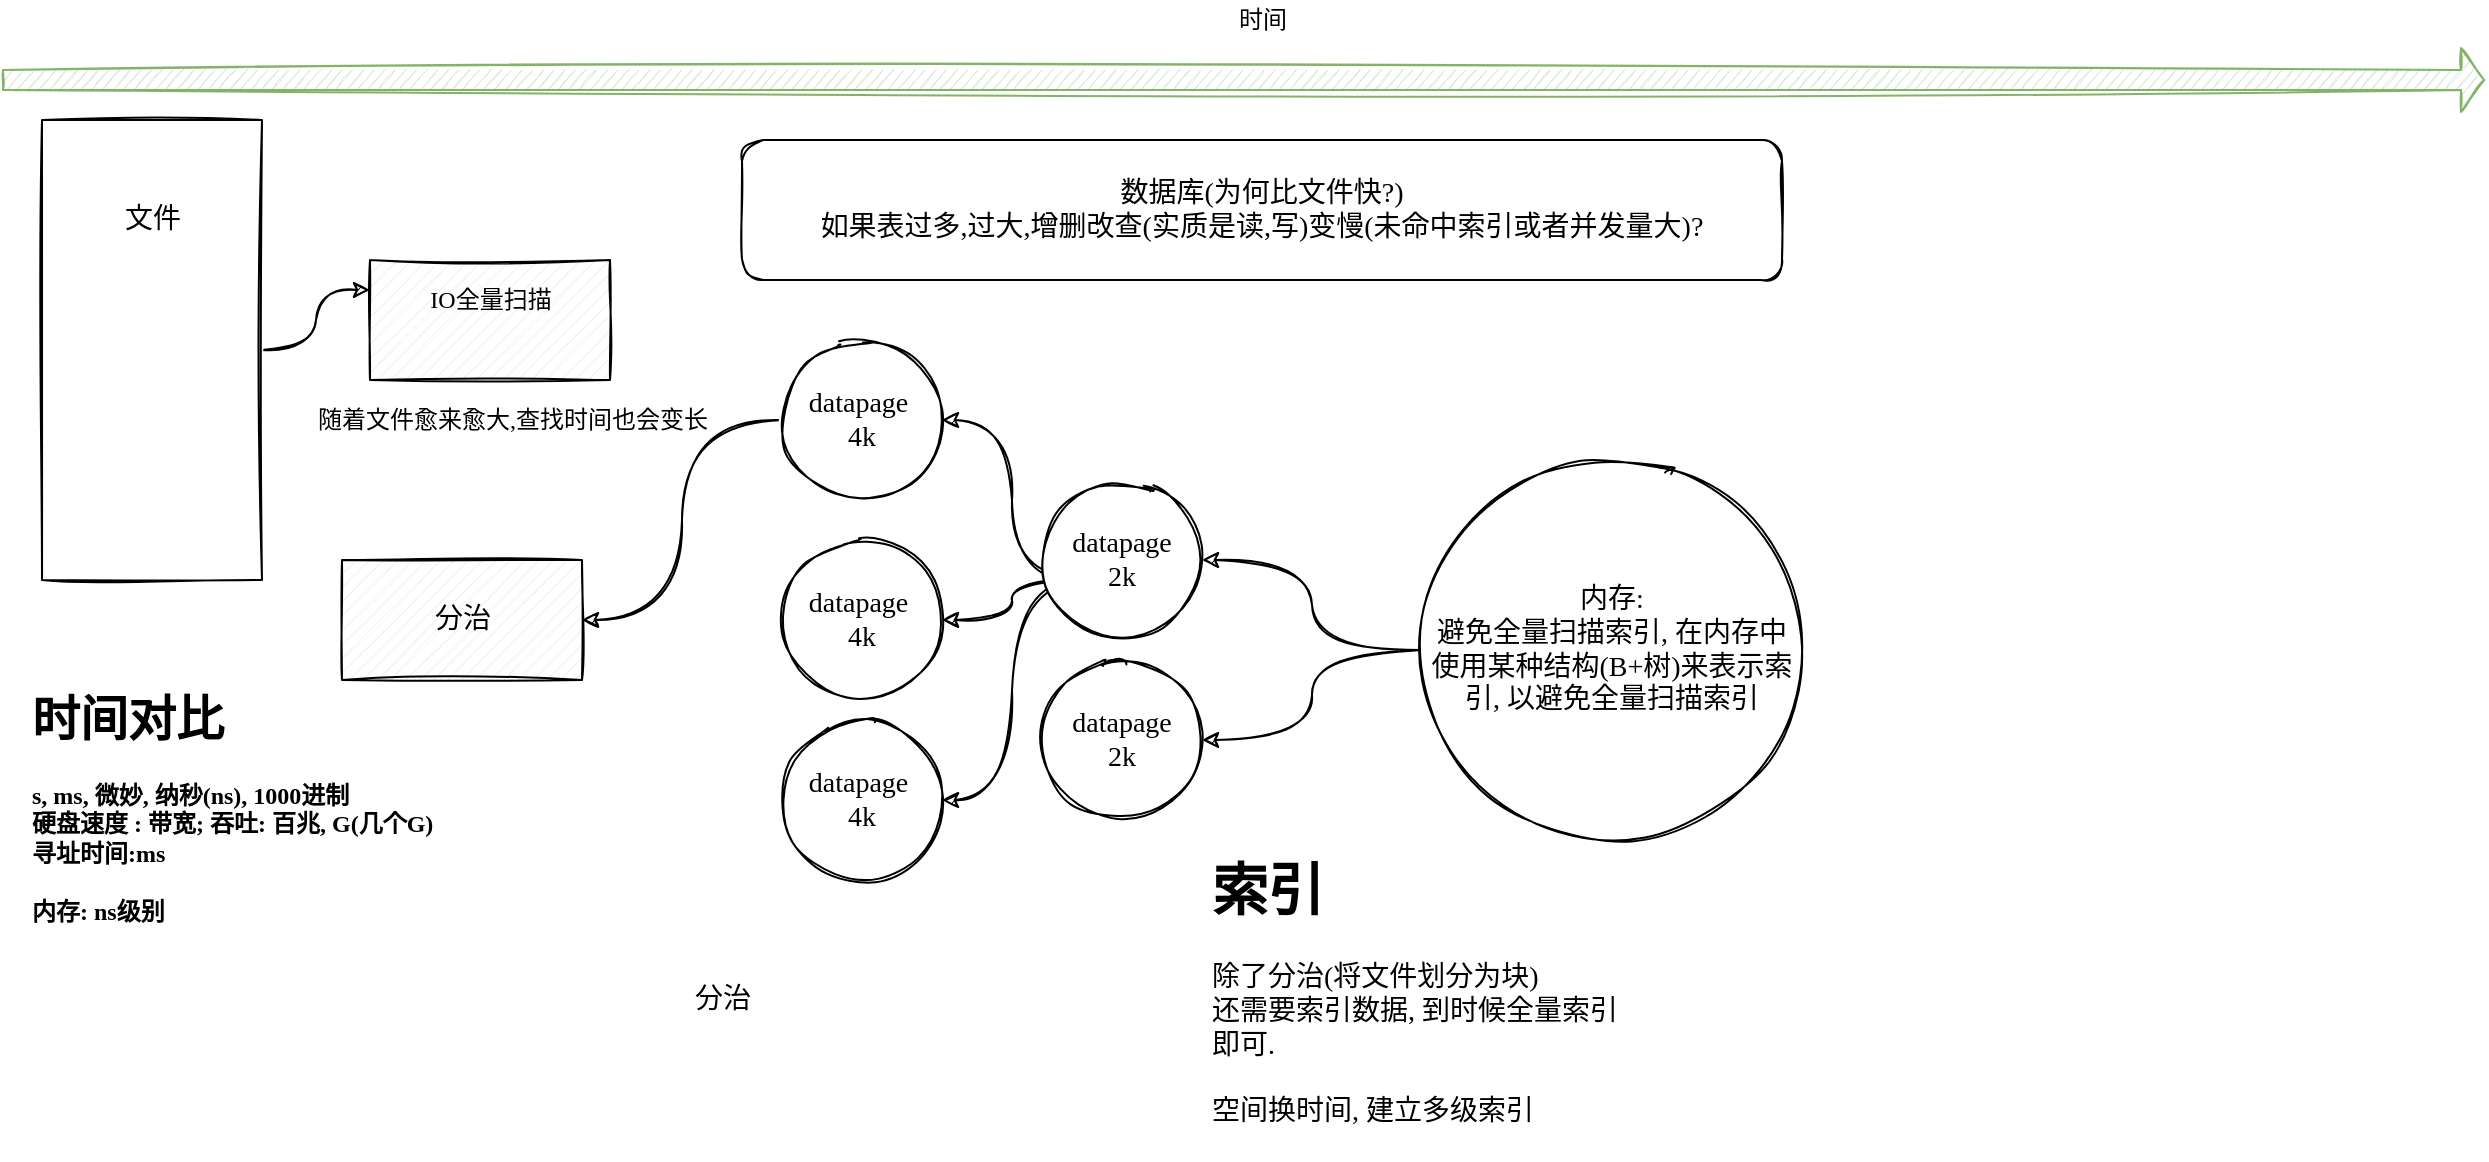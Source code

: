 <mxfile version="17.1.0" type="github">
  <diagram id="DEa69ErbjfxZWZCwauyj" name="Page-1">
    <mxGraphModel dx="1146" dy="592" grid="1" gridSize="10" guides="1" tooltips="1" connect="1" arrows="1" fold="1" page="1" pageScale="1" pageWidth="827" pageHeight="1169" math="0" shadow="0">
      <root>
        <mxCell id="0" />
        <mxCell id="1" parent="0" />
        <mxCell id="OS9RA0seU2cUAP2cbO_q-2" value="" style="shape=flexArrow;endArrow=classic;html=1;rounded=1;endWidth=21;endSize=3.52;fillColor=#d5e8d4;strokeColor=#82b366;curved=1;sketch=1;" edge="1" parent="1">
          <mxGeometry width="50" height="50" relative="1" as="geometry">
            <mxPoint x="110" y="160" as="sourcePoint" />
            <mxPoint x="1351.569" y="160" as="targetPoint" />
          </mxGeometry>
        </mxCell>
        <mxCell id="OS9RA0seU2cUAP2cbO_q-4" value="时间" style="text;html=1;align=center;verticalAlign=middle;resizable=0;points=[];autosize=1;strokeColor=none;fillColor=none;" vertex="1" parent="1">
          <mxGeometry x="720" y="120" width="40" height="20" as="geometry" />
        </mxCell>
        <mxCell id="OS9RA0seU2cUAP2cbO_q-13" style="edgeStyle=orthogonalEdgeStyle;curved=1;rounded=1;sketch=1;orthogonalLoop=1;jettySize=auto;html=1;exitX=0.5;exitY=0;exitDx=0;exitDy=0;entryX=0;entryY=0.25;entryDx=0;entryDy=0;entryPerimeter=0;fontFamily=Comic Sans MS;" edge="1" parent="1" source="OS9RA0seU2cUAP2cbO_q-7" target="OS9RA0seU2cUAP2cbO_q-11">
          <mxGeometry relative="1" as="geometry" />
        </mxCell>
        <mxCell id="OS9RA0seU2cUAP2cbO_q-7" value="" style="rounded=0;whiteSpace=wrap;html=1;sketch=1;rotation=90;" vertex="1" parent="1">
          <mxGeometry x="70" y="240" width="230" height="110" as="geometry" />
        </mxCell>
        <mxCell id="OS9RA0seU2cUAP2cbO_q-8" value="&lt;font style=&quot;font-size: 14px&quot; face=&quot;Comic Sans MS&quot;&gt;文件&lt;/font&gt;" style="text;html=1;align=center;verticalAlign=middle;resizable=0;points=[];autosize=1;strokeColor=none;fillColor=none;" vertex="1" parent="1">
          <mxGeometry x="165" y="220" width="40" height="20" as="geometry" />
        </mxCell>
        <mxCell id="OS9RA0seU2cUAP2cbO_q-10" value="&lt;h1&gt;&lt;font face=&quot;Comic Sans MS&quot;&gt;时间对比&lt;/font&gt;&lt;/h1&gt;&lt;div&gt;&lt;b&gt;&lt;font face=&quot;Comic Sans MS&quot;&gt;s, ms, 微妙, 纳秒(ns), 1000进制&lt;/font&gt;&lt;/b&gt;&lt;/div&gt;&lt;div&gt;&lt;b&gt;&lt;font face=&quot;Comic Sans MS&quot;&gt;硬盘速度 : 带宽; 吞吐: 百兆, G(几个G)&lt;/font&gt;&lt;/b&gt;&lt;/div&gt;&lt;div&gt;&lt;b&gt;&lt;font face=&quot;Comic Sans MS&quot;&gt;寻址时间:ms&amp;nbsp;&lt;/font&gt;&lt;/b&gt;&lt;/div&gt;&lt;div&gt;&lt;b&gt;&lt;font face=&quot;Comic Sans MS&quot;&gt;&lt;br&gt;&lt;/font&gt;&lt;/b&gt;&lt;/div&gt;&lt;div&gt;&lt;b&gt;&lt;font face=&quot;Comic Sans MS&quot;&gt;内存: ns级别&lt;/font&gt;&lt;/b&gt;&lt;/div&gt;" style="text;html=1;strokeColor=none;fillColor=none;spacing=5;spacingTop=-20;whiteSpace=wrap;overflow=hidden;rounded=0;sketch=1;" vertex="1" parent="1">
          <mxGeometry x="120" y="460" width="250" height="150" as="geometry" />
        </mxCell>
        <mxCell id="OS9RA0seU2cUAP2cbO_q-11" value="" style="verticalLabelPosition=bottom;verticalAlign=top;html=1;shape=mxgraph.basic.patternFillRect;fillStyle=diag;step=5;fillStrokeWidth=0.2;fillStrokeColor=#dddddd;rounded=1;sketch=1;fontFamily=Comic Sans MS;" vertex="1" parent="1">
          <mxGeometry x="294" y="250" width="120" height="60" as="geometry" />
        </mxCell>
        <mxCell id="OS9RA0seU2cUAP2cbO_q-12" value="IO全量扫描" style="text;html=1;align=center;verticalAlign=middle;resizable=0;points=[];autosize=1;strokeColor=none;fillColor=none;fontFamily=Comic Sans MS;" vertex="1" parent="1">
          <mxGeometry x="314" y="260" width="80" height="20" as="geometry" />
        </mxCell>
        <mxCell id="OS9RA0seU2cUAP2cbO_q-14" value="随着文件愈来愈大,查找时间也会变长" style="text;html=1;align=center;verticalAlign=middle;resizable=0;points=[];autosize=1;strokeColor=none;fillColor=none;fontFamily=Comic Sans MS;" vertex="1" parent="1">
          <mxGeometry x="260" y="320" width="210" height="20" as="geometry" />
        </mxCell>
        <mxCell id="OS9RA0seU2cUAP2cbO_q-15" value="&lt;font style=&quot;font-size: 14px&quot;&gt;数据库(为何比文件快?)&lt;br&gt;如果表过多,过大,增删改查(实质是读,写)变慢(未命中索引或者并发量大)?&lt;br&gt;&lt;/font&gt;" style="rounded=1;whiteSpace=wrap;html=1;sketch=1;fontFamily=Comic Sans MS;" vertex="1" parent="1">
          <mxGeometry x="480" y="190" width="520" height="70" as="geometry" />
        </mxCell>
        <mxCell id="OS9RA0seU2cUAP2cbO_q-24" style="edgeStyle=orthogonalEdgeStyle;curved=1;rounded=1;sketch=1;orthogonalLoop=1;jettySize=auto;html=1;exitX=0;exitY=0.5;exitDx=0;exitDy=0;entryX=1;entryY=0.5;entryDx=0;entryDy=0;entryPerimeter=0;fontFamily=Comic Sans MS;fontSize=14;" edge="1" parent="1" source="OS9RA0seU2cUAP2cbO_q-16" target="OS9RA0seU2cUAP2cbO_q-19">
          <mxGeometry relative="1" as="geometry" />
        </mxCell>
        <mxCell id="OS9RA0seU2cUAP2cbO_q-16" value="datapage&amp;nbsp;&lt;br&gt;4k" style="ellipse;whiteSpace=wrap;html=1;aspect=fixed;rounded=1;sketch=1;fontFamily=Comic Sans MS;fontSize=14;" vertex="1" parent="1">
          <mxGeometry x="500" y="290" width="80" height="80" as="geometry" />
        </mxCell>
        <mxCell id="OS9RA0seU2cUAP2cbO_q-17" value="datapage&amp;nbsp;&lt;br&gt;4k" style="ellipse;whiteSpace=wrap;html=1;aspect=fixed;rounded=1;sketch=1;fontFamily=Comic Sans MS;fontSize=14;" vertex="1" parent="1">
          <mxGeometry x="500" y="390" width="80" height="80" as="geometry" />
        </mxCell>
        <mxCell id="OS9RA0seU2cUAP2cbO_q-18" value="datapage&amp;nbsp;&lt;br&gt;4k" style="ellipse;whiteSpace=wrap;html=1;aspect=fixed;rounded=1;sketch=1;fontFamily=Comic Sans MS;fontSize=14;" vertex="1" parent="1">
          <mxGeometry x="500" y="480" width="80" height="80" as="geometry" />
        </mxCell>
        <mxCell id="OS9RA0seU2cUAP2cbO_q-19" value="" style="verticalLabelPosition=bottom;verticalAlign=top;html=1;shape=mxgraph.basic.patternFillRect;fillStyle=diag;step=5;fillStrokeWidth=0.2;fillStrokeColor=#dddddd;rounded=1;sketch=1;fontFamily=Comic Sans MS;fontSize=14;" vertex="1" parent="1">
          <mxGeometry x="280" y="400" width="120" height="60" as="geometry" />
        </mxCell>
        <mxCell id="OS9RA0seU2cUAP2cbO_q-20" value="分治" style="text;html=1;align=center;verticalAlign=middle;resizable=0;points=[];autosize=1;strokeColor=none;fillColor=none;fontSize=14;fontFamily=Comic Sans MS;" vertex="1" parent="1">
          <mxGeometry x="450" y="610" width="40" height="20" as="geometry" />
        </mxCell>
        <mxCell id="OS9RA0seU2cUAP2cbO_q-22" value="分治" style="text;html=1;align=center;verticalAlign=middle;resizable=0;points=[];autosize=1;strokeColor=none;fillColor=none;fontSize=14;fontFamily=Comic Sans MS;" vertex="1" parent="1">
          <mxGeometry x="320" y="420" width="40" height="20" as="geometry" />
        </mxCell>
        <mxCell id="OS9RA0seU2cUAP2cbO_q-26" style="edgeStyle=orthogonalEdgeStyle;curved=1;rounded=1;sketch=1;orthogonalLoop=1;jettySize=auto;html=1;exitX=0;exitY=0.5;exitDx=0;exitDy=0;entryX=1;entryY=0.5;entryDx=0;entryDy=0;fontFamily=Comic Sans MS;fontSize=14;" edge="1" parent="1" target="OS9RA0seU2cUAP2cbO_q-16">
          <mxGeometry relative="1" as="geometry">
            <mxPoint x="650" y="410" as="sourcePoint" />
          </mxGeometry>
        </mxCell>
        <mxCell id="OS9RA0seU2cUAP2cbO_q-27" style="edgeStyle=orthogonalEdgeStyle;curved=1;rounded=1;sketch=1;orthogonalLoop=1;jettySize=auto;html=1;exitX=0;exitY=0.5;exitDx=0;exitDy=0;entryX=1;entryY=0.5;entryDx=0;entryDy=0;fontFamily=Comic Sans MS;fontSize=14;" edge="1" parent="1" target="OS9RA0seU2cUAP2cbO_q-17">
          <mxGeometry relative="1" as="geometry">
            <mxPoint x="650" y="410" as="sourcePoint" />
          </mxGeometry>
        </mxCell>
        <mxCell id="OS9RA0seU2cUAP2cbO_q-28" style="edgeStyle=orthogonalEdgeStyle;curved=1;rounded=1;sketch=1;orthogonalLoop=1;jettySize=auto;html=1;exitX=0;exitY=0.5;exitDx=0;exitDy=0;entryX=1;entryY=0.5;entryDx=0;entryDy=0;fontFamily=Comic Sans MS;fontSize=14;" edge="1" parent="1" target="OS9RA0seU2cUAP2cbO_q-18">
          <mxGeometry relative="1" as="geometry">
            <mxPoint x="650" y="410" as="sourcePoint" />
          </mxGeometry>
        </mxCell>
        <mxCell id="OS9RA0seU2cUAP2cbO_q-31" value="datapage&lt;br&gt;2k" style="ellipse;whiteSpace=wrap;html=1;aspect=fixed;rounded=1;sketch=1;fontFamily=Comic Sans MS;fontSize=14;" vertex="1" parent="1">
          <mxGeometry x="630" y="360" width="80" height="80" as="geometry" />
        </mxCell>
        <mxCell id="OS9RA0seU2cUAP2cbO_q-32" value="&lt;h1&gt;索引&lt;/h1&gt;&lt;div&gt;除了分治(将文件划分为块)&lt;/div&gt;&lt;div&gt;还需要索引数据, 到时候全量索引即可.&lt;/div&gt;&lt;div&gt;&lt;br&gt;&lt;/div&gt;&lt;div&gt;空间换时间, 建立多级索引&lt;/div&gt;" style="text;html=1;strokeColor=none;fillColor=none;spacing=5;spacingTop=-20;whiteSpace=wrap;overflow=hidden;rounded=0;sketch=1;fontFamily=Comic Sans MS;fontSize=14;" vertex="1" parent="1">
          <mxGeometry x="710" y="540" width="220" height="160" as="geometry" />
        </mxCell>
        <mxCell id="OS9RA0seU2cUAP2cbO_q-33" value="datapage&lt;br&gt;2k" style="ellipse;whiteSpace=wrap;html=1;aspect=fixed;rounded=1;sketch=1;fontFamily=Comic Sans MS;fontSize=14;" vertex="1" parent="1">
          <mxGeometry x="630" y="450" width="80" height="80" as="geometry" />
        </mxCell>
        <mxCell id="OS9RA0seU2cUAP2cbO_q-37" style="edgeStyle=orthogonalEdgeStyle;curved=1;rounded=1;sketch=1;orthogonalLoop=1;jettySize=auto;html=1;exitX=0;exitY=0.5;exitDx=0;exitDy=0;fontFamily=Comic Sans MS;fontSize=14;" edge="1" parent="1" source="OS9RA0seU2cUAP2cbO_q-35" target="OS9RA0seU2cUAP2cbO_q-31">
          <mxGeometry relative="1" as="geometry" />
        </mxCell>
        <mxCell id="OS9RA0seU2cUAP2cbO_q-38" style="edgeStyle=orthogonalEdgeStyle;curved=1;rounded=1;sketch=1;orthogonalLoop=1;jettySize=auto;html=1;exitX=0;exitY=0.5;exitDx=0;exitDy=0;entryX=1;entryY=0.5;entryDx=0;entryDy=0;fontFamily=Comic Sans MS;fontSize=14;" edge="1" parent="1" source="OS9RA0seU2cUAP2cbO_q-35" target="OS9RA0seU2cUAP2cbO_q-33">
          <mxGeometry relative="1" as="geometry" />
        </mxCell>
        <mxCell id="OS9RA0seU2cUAP2cbO_q-35" value="内存:&lt;br&gt;避免全量扫描索引, 在内存中使用某种结构(B+树)来表示索引, 以避免全量扫描索引" style="ellipse;whiteSpace=wrap;html=1;aspect=fixed;rounded=1;sketch=1;fontFamily=Comic Sans MS;fontSize=14;" vertex="1" parent="1">
          <mxGeometry x="820" y="350" width="190" height="190" as="geometry" />
        </mxCell>
      </root>
    </mxGraphModel>
  </diagram>
</mxfile>
